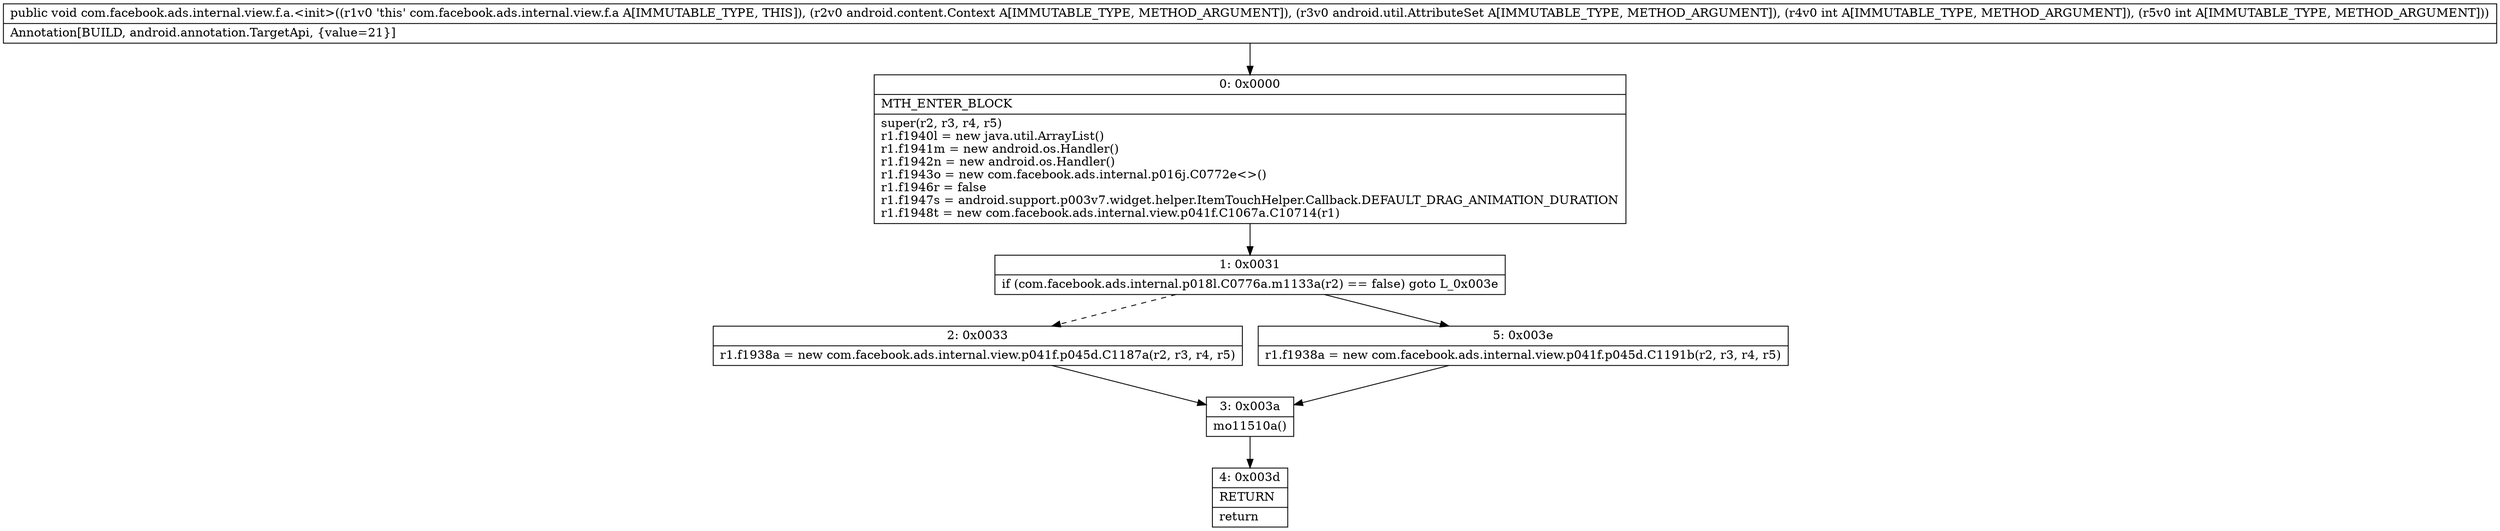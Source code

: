 digraph "CFG forcom.facebook.ads.internal.view.f.a.\<init\>(Landroid\/content\/Context;Landroid\/util\/AttributeSet;II)V" {
Node_0 [shape=record,label="{0\:\ 0x0000|MTH_ENTER_BLOCK\l|super(r2, r3, r4, r5)\lr1.f1940l = new java.util.ArrayList()\lr1.f1941m = new android.os.Handler()\lr1.f1942n = new android.os.Handler()\lr1.f1943o = new com.facebook.ads.internal.p016j.C0772e\<\>()\lr1.f1946r = false\lr1.f1947s = android.support.p003v7.widget.helper.ItemTouchHelper.Callback.DEFAULT_DRAG_ANIMATION_DURATION\lr1.f1948t = new com.facebook.ads.internal.view.p041f.C1067a.C10714(r1)\l}"];
Node_1 [shape=record,label="{1\:\ 0x0031|if (com.facebook.ads.internal.p018l.C0776a.m1133a(r2) == false) goto L_0x003e\l}"];
Node_2 [shape=record,label="{2\:\ 0x0033|r1.f1938a = new com.facebook.ads.internal.view.p041f.p045d.C1187a(r2, r3, r4, r5)\l}"];
Node_3 [shape=record,label="{3\:\ 0x003a|mo11510a()\l}"];
Node_4 [shape=record,label="{4\:\ 0x003d|RETURN\l|return\l}"];
Node_5 [shape=record,label="{5\:\ 0x003e|r1.f1938a = new com.facebook.ads.internal.view.p041f.p045d.C1191b(r2, r3, r4, r5)\l}"];
MethodNode[shape=record,label="{public void com.facebook.ads.internal.view.f.a.\<init\>((r1v0 'this' com.facebook.ads.internal.view.f.a A[IMMUTABLE_TYPE, THIS]), (r2v0 android.content.Context A[IMMUTABLE_TYPE, METHOD_ARGUMENT]), (r3v0 android.util.AttributeSet A[IMMUTABLE_TYPE, METHOD_ARGUMENT]), (r4v0 int A[IMMUTABLE_TYPE, METHOD_ARGUMENT]), (r5v0 int A[IMMUTABLE_TYPE, METHOD_ARGUMENT]))  | Annotation[BUILD, android.annotation.TargetApi, \{value=21\}]\l}"];
MethodNode -> Node_0;
Node_0 -> Node_1;
Node_1 -> Node_2[style=dashed];
Node_1 -> Node_5;
Node_2 -> Node_3;
Node_3 -> Node_4;
Node_5 -> Node_3;
}

